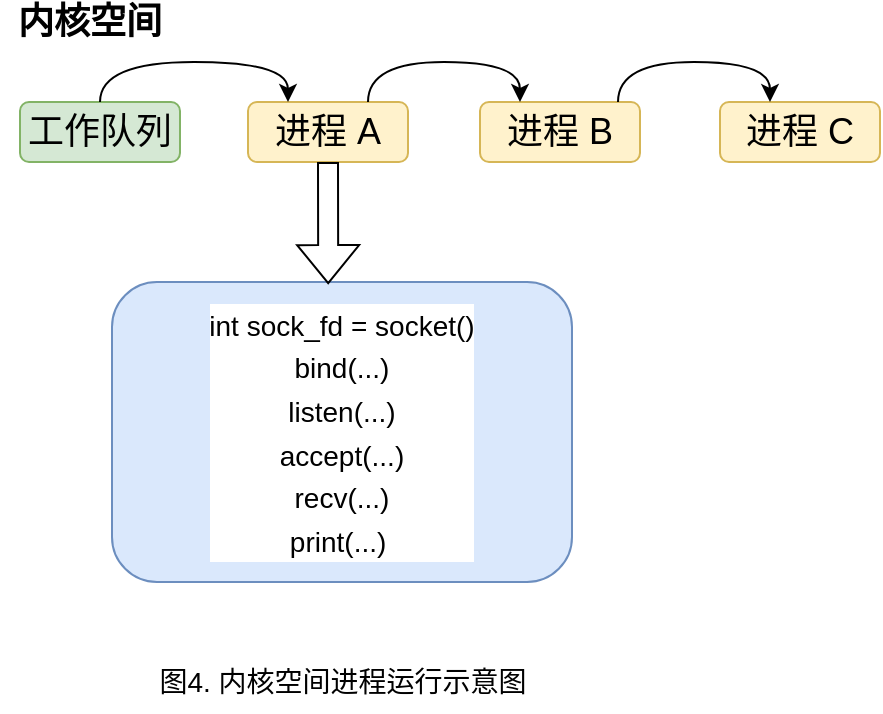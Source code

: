 <mxfile version="20.3.0" type="device"><diagram id="xdH_MPxd2bya9vfMH5ws" name="第 1 页"><mxGraphModel dx="946" dy="725" grid="1" gridSize="10" guides="1" tooltips="1" connect="1" arrows="1" fold="1" page="1" pageScale="1" pageWidth="827" pageHeight="1169" math="0" shadow="0"><root><mxCell id="0"/><mxCell id="1" parent="0"/><mxCell id="n9Lj5dU3tJ3Fpo7kR2hQ-2" value="&lt;b&gt;&lt;font style=&quot;font-size: 18px;&quot;&gt;内核空间&lt;/font&gt;&lt;/b&gt;" style="text;html=1;strokeColor=none;fillColor=none;align=center;verticalAlign=middle;whiteSpace=wrap;rounded=0;" vertex="1" parent="1"><mxGeometry x="210" y="180" width="90" height="20" as="geometry"/></mxCell><mxCell id="n9Lj5dU3tJ3Fpo7kR2hQ-3" value="工作队列" style="rounded=1;whiteSpace=wrap;html=1;fontSize=18;fillColor=#d5e8d4;strokeColor=#82b366;" vertex="1" parent="1"><mxGeometry x="220" y="230" width="80" height="30" as="geometry"/></mxCell><mxCell id="n9Lj5dU3tJ3Fpo7kR2hQ-4" value="进程 A" style="rounded=1;whiteSpace=wrap;html=1;fontSize=18;fillColor=#fff2cc;strokeColor=#d6b656;" vertex="1" parent="1"><mxGeometry x="334" y="230" width="80" height="30" as="geometry"/></mxCell><mxCell id="n9Lj5dU3tJ3Fpo7kR2hQ-5" value="进程 B" style="rounded=1;whiteSpace=wrap;html=1;fontSize=18;fillColor=#fff2cc;strokeColor=#d6b656;" vertex="1" parent="1"><mxGeometry x="450" y="230" width="80" height="30" as="geometry"/></mxCell><mxCell id="n9Lj5dU3tJ3Fpo7kR2hQ-6" value="进程 C" style="rounded=1;whiteSpace=wrap;html=1;fontSize=18;fillColor=#fff2cc;strokeColor=#d6b656;" vertex="1" parent="1"><mxGeometry x="570" y="230" width="80" height="30" as="geometry"/></mxCell><mxCell id="n9Lj5dU3tJ3Fpo7kR2hQ-8" value="&lt;font style=&quot;font-size: 14px; background-color: rgb(255, 255, 255);&quot;&gt;int sock_fd = socket()&lt;br&gt;bind(...)&lt;br&gt;listen(...)&lt;br&gt;accept(...)&lt;br&gt;recv(...)&lt;br&gt;print(...)&amp;nbsp;&lt;/font&gt;" style="rounded=1;whiteSpace=wrap;html=1;labelBackgroundColor=#FFFFFF;fontSize=18;fillColor=#dae8fc;strokeColor=#6c8ebf;" vertex="1" parent="1"><mxGeometry x="266" y="320" width="230" height="150" as="geometry"/></mxCell><mxCell id="n9Lj5dU3tJ3Fpo7kR2hQ-9" value="" style="shape=flexArrow;endArrow=classic;html=1;rounded=0;fontSize=14;exitX=0.5;exitY=1;exitDx=0;exitDy=0;entryX=0.47;entryY=0.007;entryDx=0;entryDy=0;entryPerimeter=0;" edge="1" parent="1" source="n9Lj5dU3tJ3Fpo7kR2hQ-4" target="n9Lj5dU3tJ3Fpo7kR2hQ-8"><mxGeometry width="50" height="50" relative="1" as="geometry"><mxPoint x="466" y="253.714" as="sourcePoint"/><mxPoint x="366" y="318" as="targetPoint"/></mxGeometry></mxCell><mxCell id="n9Lj5dU3tJ3Fpo7kR2hQ-13" value="" style="endArrow=classic;html=1;rounded=0;fontSize=14;curved=1;exitX=0.5;exitY=0;exitDx=0;exitDy=0;entryX=0.25;entryY=0;entryDx=0;entryDy=0;edgeStyle=orthogonalEdgeStyle;" edge="1" parent="1" source="n9Lj5dU3tJ3Fpo7kR2hQ-3" target="n9Lj5dU3tJ3Fpo7kR2hQ-4"><mxGeometry width="50" height="50" relative="1" as="geometry"><mxPoint x="360" y="180" as="sourcePoint"/><mxPoint x="410" y="130" as="targetPoint"/><Array as="points"><mxPoint x="260" y="210"/><mxPoint x="354" y="210"/></Array></mxGeometry></mxCell><mxCell id="n9Lj5dU3tJ3Fpo7kR2hQ-14" value="" style="endArrow=classic;html=1;rounded=0;fontSize=14;curved=1;exitX=0.75;exitY=0;exitDx=0;exitDy=0;entryX=0.25;entryY=0;entryDx=0;entryDy=0;edgeStyle=orthogonalEdgeStyle;" edge="1" parent="1" source="n9Lj5dU3tJ3Fpo7kR2hQ-4" target="n9Lj5dU3tJ3Fpo7kR2hQ-5"><mxGeometry width="50" height="50" relative="1" as="geometry"><mxPoint x="400" y="180" as="sourcePoint"/><mxPoint x="450" y="130" as="targetPoint"/><Array as="points"><mxPoint x="394" y="210"/><mxPoint x="470" y="210"/></Array></mxGeometry></mxCell><mxCell id="n9Lj5dU3tJ3Fpo7kR2hQ-15" value="" style="endArrow=classic;html=1;rounded=0;fontSize=14;curved=1;exitX=0.75;exitY=0;exitDx=0;exitDy=0;entryX=0.25;entryY=0;entryDx=0;entryDy=0;edgeStyle=orthogonalEdgeStyle;" edge="1" parent="1"><mxGeometry width="50" height="50" relative="1" as="geometry"><mxPoint x="519" y="230" as="sourcePoint"/><mxPoint x="595" y="230" as="targetPoint"/><Array as="points"><mxPoint x="519" y="210"/><mxPoint x="595" y="210"/></Array></mxGeometry></mxCell><mxCell id="n9Lj5dU3tJ3Fpo7kR2hQ-16" value="图4. 内核空间进程运行示意图" style="text;html=1;align=center;verticalAlign=middle;resizable=0;points=[];autosize=1;strokeColor=none;fillColor=none;fontSize=14;" vertex="1" parent="1"><mxGeometry x="276" y="505" width="210" height="30" as="geometry"/></mxCell></root></mxGraphModel></diagram></mxfile>